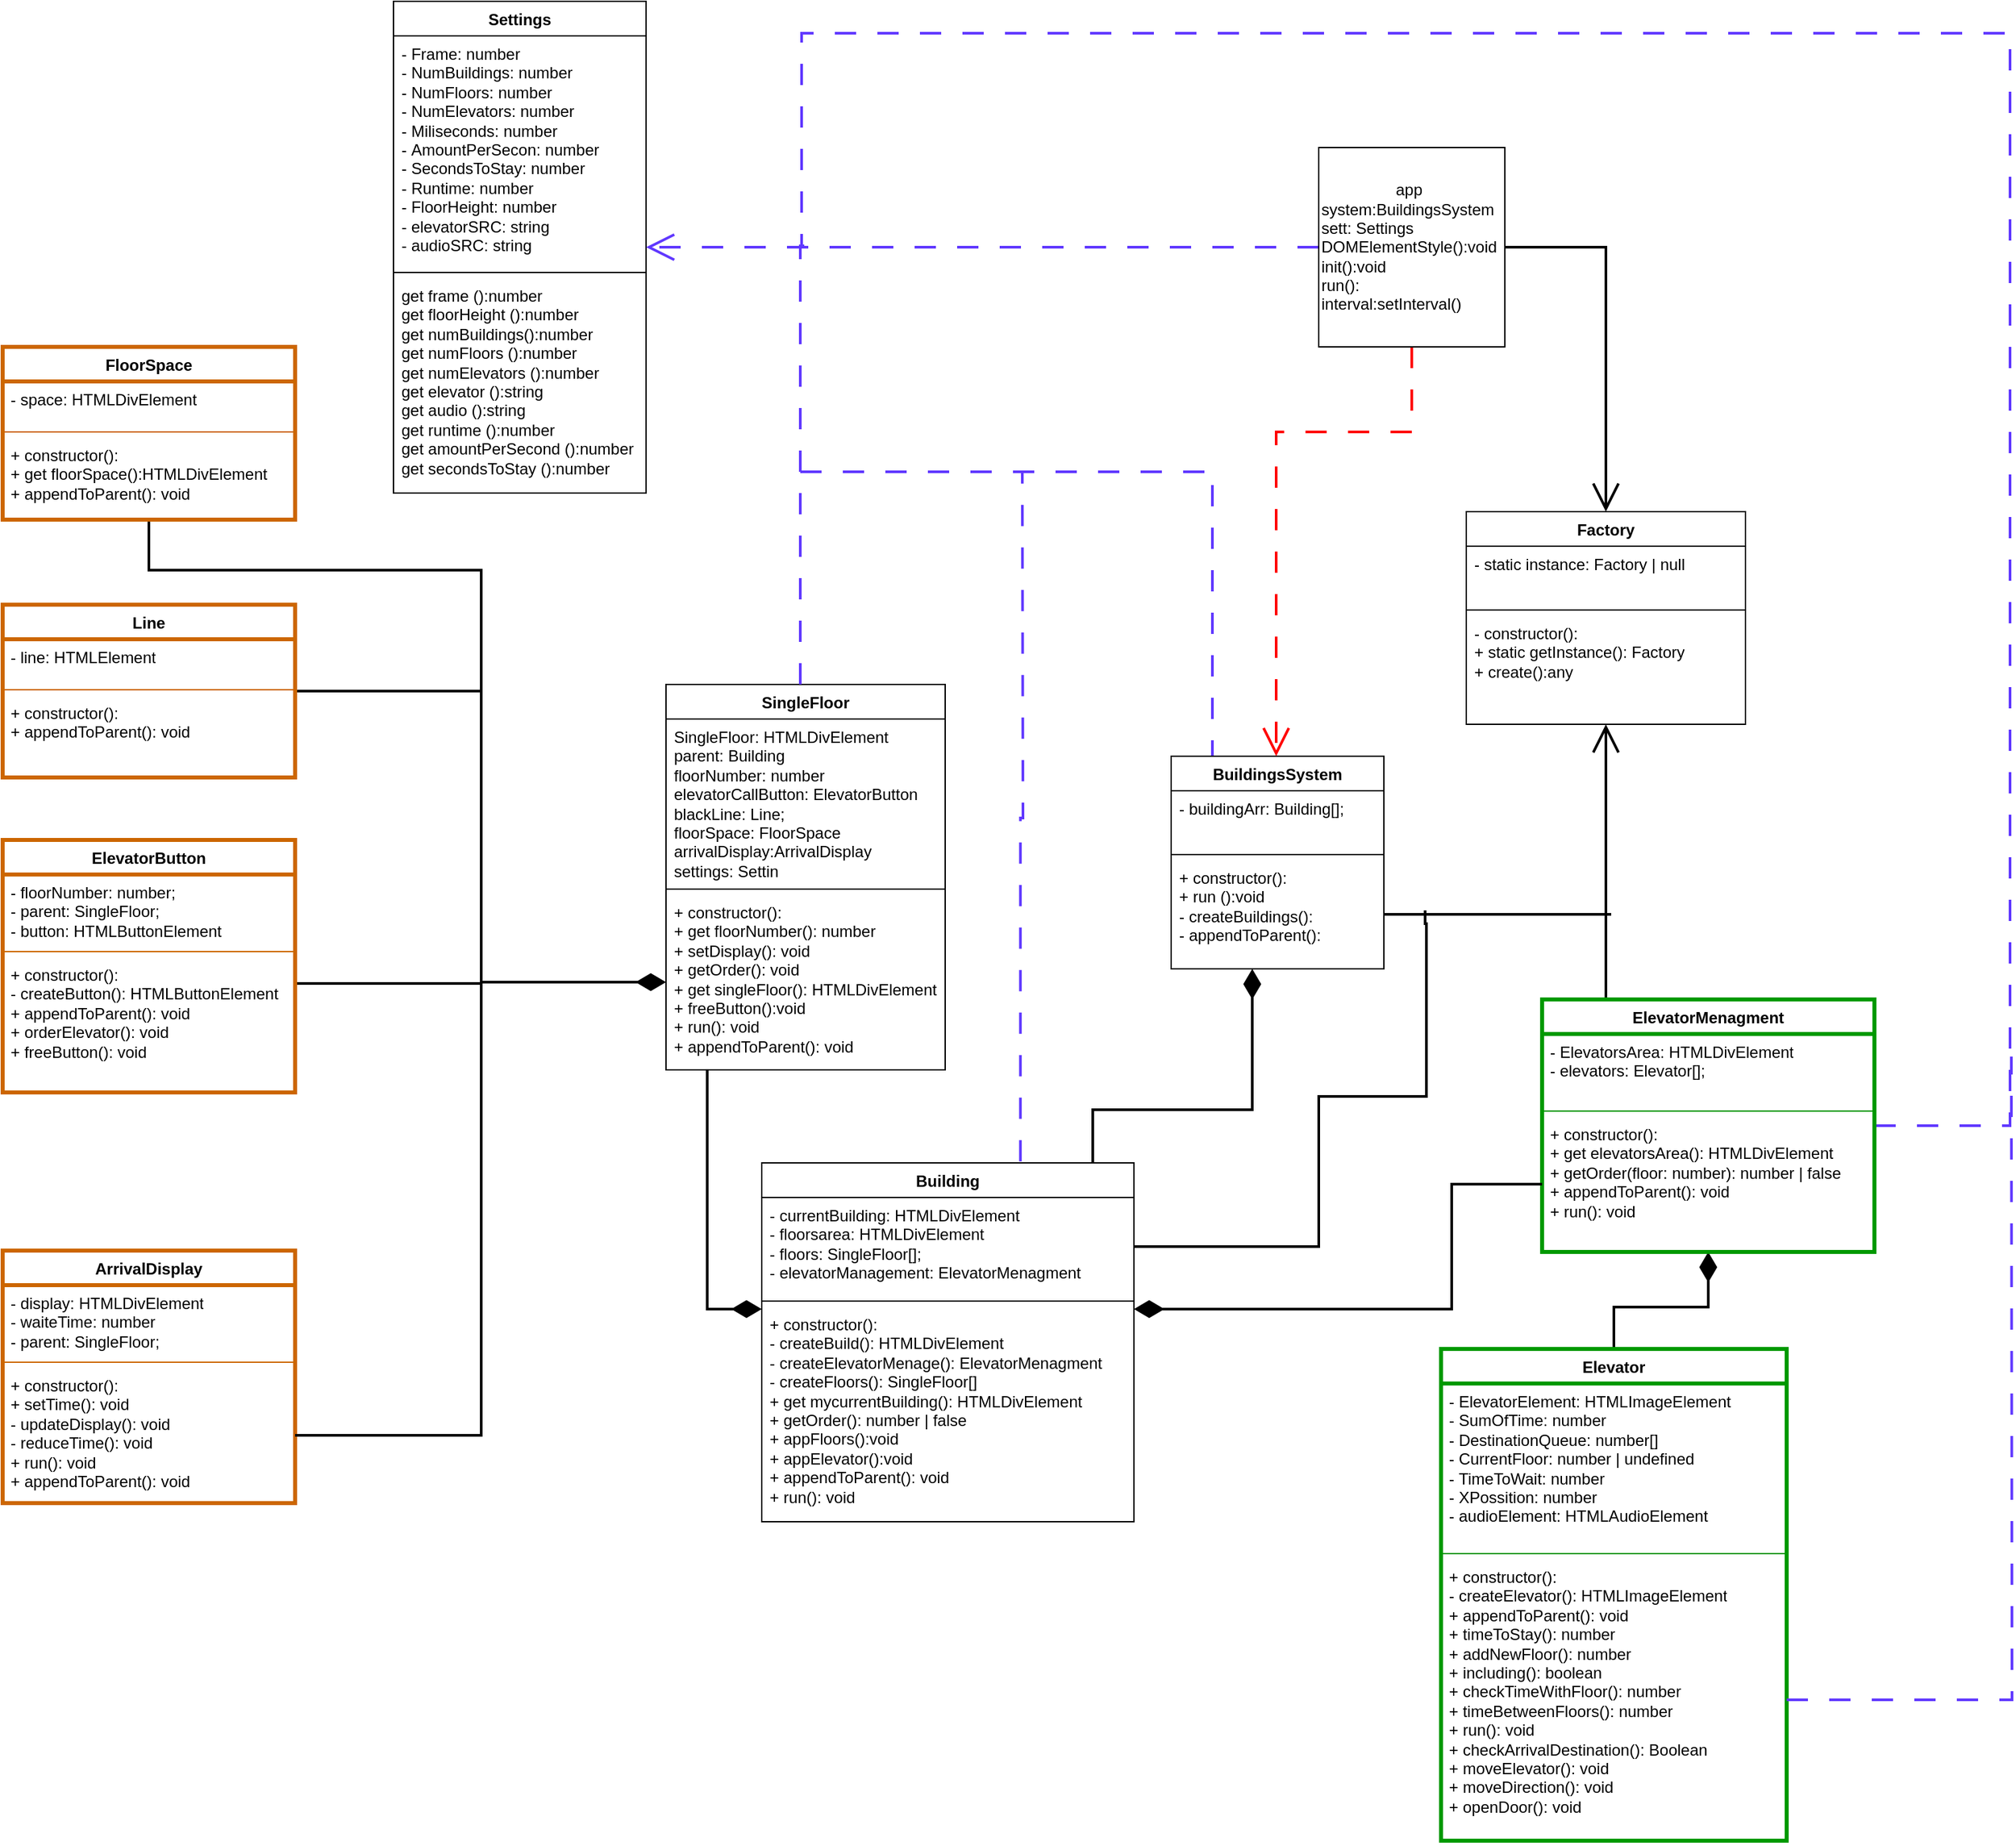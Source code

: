 <mxfile version="24.4.0" type="github">
  <diagram id="C5RBs43oDa-KdzZeNtuy" name="Page-1">
    <mxGraphModel dx="3784" dy="961" grid="1" gridSize="10" guides="1" tooltips="1" connect="1" arrows="1" fold="1" page="0" pageScale="1" pageWidth="827" pageHeight="1169" math="0" shadow="0">
      <root>
        <mxCell id="WIyWlLk6GJQsqaUBKTNV-0" />
        <mxCell id="WIyWlLk6GJQsqaUBKTNV-1" parent="WIyWlLk6GJQsqaUBKTNV-0" />
        <mxCell id="J9Q_lV3d29V0WdKBTQeY-0" value="Settings" style="swimlane;fontStyle=1;align=center;verticalAlign=top;childLayout=stackLayout;horizontal=1;startSize=26;horizontalStack=0;resizeParent=1;resizeParentMax=0;resizeLast=0;collapsible=1;marginBottom=0;whiteSpace=wrap;html=1;" parent="WIyWlLk6GJQsqaUBKTNV-1" vertex="1">
          <mxGeometry x="-1826" y="-194" width="190" height="370" as="geometry" />
        </mxCell>
        <mxCell id="J9Q_lV3d29V0WdKBTQeY-1" value="- Frame: number&amp;nbsp;&lt;br&gt;-&amp;nbsp;&lt;span style=&quot;background-color: initial;&quot;&gt;NumBuildings:&amp;nbsp;number&lt;/span&gt;&lt;br&gt;-&amp;nbsp;&lt;span style=&quot;background-color: initial;&quot;&gt;NumFloors: number&lt;/span&gt;&lt;br&gt;&lt;div&gt;-&amp;nbsp;NumElevators:&amp;nbsp;number&lt;/div&gt;&lt;div&gt;-&amp;nbsp;Miliseconds:&amp;nbsp;number&lt;/div&gt;&lt;div&gt;-&amp;nbsp;AmountPerSecon:&amp;nbsp;number&lt;/div&gt;&lt;div&gt;-&amp;nbsp;SecondsToStay:&amp;nbsp;number&lt;/div&gt;&lt;div&gt;-&amp;nbsp;Runtime: number&lt;/div&gt;&lt;div&gt;-&amp;nbsp;FloorHeight:&amp;nbsp;number&lt;/div&gt;&lt;div&gt;-&amp;nbsp;elevatorSRC: string&lt;/div&gt;&lt;div&gt;-&amp;nbsp;audioSRC: string&lt;/div&gt;" style="text;strokeColor=none;fillColor=none;align=left;verticalAlign=top;spacingLeft=4;spacingRight=4;overflow=hidden;rotatable=0;points=[[0,0.5],[1,0.5]];portConstraint=eastwest;whiteSpace=wrap;html=1;" parent="J9Q_lV3d29V0WdKBTQeY-0" vertex="1">
          <mxGeometry y="26" width="190" height="174" as="geometry" />
        </mxCell>
        <mxCell id="J9Q_lV3d29V0WdKBTQeY-2" value="" style="line;strokeWidth=1;fillColor=none;align=left;verticalAlign=middle;spacingTop=-1;spacingLeft=3;spacingRight=3;rotatable=0;labelPosition=right;points=[];portConstraint=eastwest;strokeColor=inherit;" parent="J9Q_lV3d29V0WdKBTQeY-0" vertex="1">
          <mxGeometry y="200" width="190" height="8" as="geometry" />
        </mxCell>
        <mxCell id="J9Q_lV3d29V0WdKBTQeY-3" value="&lt;div&gt;get frame ():number&amp;nbsp;&lt;/div&gt;&lt;div&gt;get floorHeight ():number&lt;/div&gt;&lt;div&gt;get numBuildings():number&lt;/div&gt;&lt;div&gt;get numFloors ():number&lt;/div&gt;&lt;div&gt;get numElevators ():number&lt;/div&gt;&lt;div&gt;get elevator ():string&lt;/div&gt;&lt;div&gt;get audio ():string&amp;nbsp;&lt;/div&gt;&lt;div&gt;get runtime ():number&lt;/div&gt;&lt;div&gt;get amountPerSecond ():number&lt;/div&gt;&lt;div&gt;get secondsToStay ():number&lt;/div&gt;" style="text;strokeColor=none;fillColor=none;align=left;verticalAlign=top;spacingLeft=4;spacingRight=4;overflow=hidden;rotatable=0;points=[[0,0.5],[1,0.5]];portConstraint=eastwest;whiteSpace=wrap;html=1;" parent="J9Q_lV3d29V0WdKBTQeY-0" vertex="1">
          <mxGeometry y="208" width="190" height="162" as="geometry" />
        </mxCell>
        <mxCell id="J9Q_lV3d29V0WdKBTQeY-52" style="edgeStyle=orthogonalEdgeStyle;rounded=0;orthogonalLoop=1;jettySize=auto;html=1;endArrow=none;endFill=0;dashed=1;dashPattern=8 8;strokeWidth=2;strokeColor=#6038FF;" parent="WIyWlLk6GJQsqaUBKTNV-1" target="J9Q_lV3d29V0WdKBTQeY-8" edge="1">
          <mxGeometry relative="1" as="geometry">
            <mxPoint x="-1520" y="160" as="sourcePoint" />
            <Array as="points">
              <mxPoint x="-1210" y="160" />
            </Array>
          </mxGeometry>
        </mxCell>
        <mxCell id="J9Q_lV3d29V0WdKBTQeY-8" value="BuildingsSystem" style="swimlane;fontStyle=1;align=center;verticalAlign=top;childLayout=stackLayout;horizontal=1;startSize=26;horizontalStack=0;resizeParent=1;resizeParentMax=0;resizeLast=0;collapsible=1;marginBottom=0;whiteSpace=wrap;html=1;" parent="WIyWlLk6GJQsqaUBKTNV-1" vertex="1">
          <mxGeometry x="-1241" y="374" width="160" height="160" as="geometry" />
        </mxCell>
        <mxCell id="J9Q_lV3d29V0WdKBTQeY-9" value="- buildingArr: Building[];" style="text;strokeColor=none;fillColor=none;align=left;verticalAlign=top;spacingLeft=4;spacingRight=4;overflow=hidden;rotatable=0;points=[[0,0.5],[1,0.5]];portConstraint=eastwest;whiteSpace=wrap;html=1;" parent="J9Q_lV3d29V0WdKBTQeY-8" vertex="1">
          <mxGeometry y="26" width="160" height="44" as="geometry" />
        </mxCell>
        <mxCell id="J9Q_lV3d29V0WdKBTQeY-10" value="" style="line;strokeWidth=1;fillColor=none;align=left;verticalAlign=middle;spacingTop=-1;spacingLeft=3;spacingRight=3;rotatable=0;labelPosition=right;points=[];portConstraint=eastwest;strokeColor=inherit;" parent="J9Q_lV3d29V0WdKBTQeY-8" vertex="1">
          <mxGeometry y="70" width="160" height="8" as="geometry" />
        </mxCell>
        <mxCell id="Wx9zKApDwEO5CJ4kL9em-19" style="edgeStyle=orthogonalEdgeStyle;rounded=0;orthogonalLoop=1;jettySize=auto;html=1;exitX=1;exitY=0.5;exitDx=0;exitDy=0;endArrow=none;endFill=0;strokeWidth=2;" edge="1" parent="J9Q_lV3d29V0WdKBTQeY-8" source="J9Q_lV3d29V0WdKBTQeY-11">
          <mxGeometry relative="1" as="geometry">
            <mxPoint x="331" y="119" as="targetPoint" />
          </mxGeometry>
        </mxCell>
        <mxCell id="J9Q_lV3d29V0WdKBTQeY-11" value="+&amp;nbsp;constructor():&lt;br&gt;+&amp;nbsp;run ():void&lt;br&gt;-&amp;nbsp;createBuildings():&lt;br&gt;-&amp;nbsp;appendToParent():" style="text;strokeColor=none;fillColor=none;align=left;verticalAlign=top;spacingLeft=4;spacingRight=4;overflow=hidden;rotatable=0;points=[[0,0.5],[1,0.5]];portConstraint=eastwest;whiteSpace=wrap;html=1;" parent="J9Q_lV3d29V0WdKBTQeY-8" vertex="1">
          <mxGeometry y="78" width="160" height="82" as="geometry" />
        </mxCell>
        <mxCell id="J9Q_lV3d29V0WdKBTQeY-49" style="edgeStyle=orthogonalEdgeStyle;rounded=0;orthogonalLoop=1;jettySize=auto;html=1;endArrow=open;endFill=0;dashed=1;dashPattern=8 8;strokeWidth=2;endSize=17;strokeColor=#6038FF;" parent="WIyWlLk6GJQsqaUBKTNV-1" source="J9Q_lV3d29V0WdKBTQeY-12" target="J9Q_lV3d29V0WdKBTQeY-0" edge="1">
          <mxGeometry relative="1" as="geometry">
            <mxPoint x="-1400" y="-140" as="sourcePoint" />
            <Array as="points" />
          </mxGeometry>
        </mxCell>
        <mxCell id="Wx9zKApDwEO5CJ4kL9em-0" style="edgeStyle=orthogonalEdgeStyle;rounded=0;orthogonalLoop=1;jettySize=auto;html=1;dashed=1;dashPattern=8 8;strokeWidth=2;endArrow=open;endFill=0;endSize=17;exitX=0.5;exitY=1;exitDx=0;exitDy=0;strokeColor=#FF0000;" edge="1" parent="WIyWlLk6GJQsqaUBKTNV-1" source="J9Q_lV3d29V0WdKBTQeY-12" target="J9Q_lV3d29V0WdKBTQeY-8">
          <mxGeometry relative="1" as="geometry">
            <mxPoint x="-1120" y="30" as="targetPoint" />
            <Array as="points">
              <mxPoint x="-1060" y="130" />
              <mxPoint x="-1162" y="130" />
            </Array>
          </mxGeometry>
        </mxCell>
        <mxCell id="Wx9zKApDwEO5CJ4kL9em-18" style="edgeStyle=orthogonalEdgeStyle;rounded=0;orthogonalLoop=1;jettySize=auto;html=1;entryX=0.5;entryY=0;entryDx=0;entryDy=0;exitX=1;exitY=0.5;exitDx=0;exitDy=0;endArrow=open;endFill=0;strokeWidth=2;endSize=17;" edge="1" parent="WIyWlLk6GJQsqaUBKTNV-1" source="J9Q_lV3d29V0WdKBTQeY-12" target="J9Q_lV3d29V0WdKBTQeY-45">
          <mxGeometry relative="1" as="geometry" />
        </mxCell>
        <mxCell id="J9Q_lV3d29V0WdKBTQeY-12" value="&lt;div style=&quot;text-align: center;&quot;&gt;&lt;span style=&quot;background-color: initial;&quot;&gt;app&lt;/span&gt;&lt;/div&gt;system:BuildingsSystem&lt;br&gt;sett: Settings&lt;br&gt;DOMElementStyle():void&lt;br&gt;init():void&lt;br&gt;run():&lt;br&gt;interval:setInterval()" style="html=1;whiteSpace=wrap;align=left;" parent="WIyWlLk6GJQsqaUBKTNV-1" vertex="1">
          <mxGeometry x="-1130" y="-84" width="140" height="150" as="geometry" />
        </mxCell>
        <mxCell id="J9Q_lV3d29V0WdKBTQeY-13" value="SingleFloor" style="swimlane;fontStyle=1;align=center;verticalAlign=top;childLayout=stackLayout;horizontal=1;startSize=26;horizontalStack=0;resizeParent=1;resizeParentMax=0;resizeLast=0;collapsible=1;marginBottom=0;whiteSpace=wrap;html=1;" parent="WIyWlLk6GJQsqaUBKTNV-1" vertex="1">
          <mxGeometry x="-1621" y="320" width="210" height="290" as="geometry" />
        </mxCell>
        <mxCell id="J9Q_lV3d29V0WdKBTQeY-14" value="&lt;div&gt;SingleFloor: HTMLDivElement&lt;/div&gt;&lt;div&gt;parent: Building&lt;/div&gt;&lt;div&gt;floorNumber: number&lt;/div&gt;&lt;div&gt;elevatorCallButton: ElevatorButton&lt;/div&gt;&lt;div&gt;blackLine: Line;&lt;/div&gt;&lt;div&gt;floorSpace: FloorSpace&lt;/div&gt;&lt;div&gt;arrivalDisplay:ArrivalDisplay&amp;nbsp;&lt;/div&gt;&lt;div&gt;settings: Settin&lt;/div&gt;" style="text;strokeColor=none;fillColor=none;align=left;verticalAlign=top;spacingLeft=4;spacingRight=4;overflow=hidden;rotatable=0;points=[[0,0.5],[1,0.5]];portConstraint=eastwest;whiteSpace=wrap;html=1;" parent="J9Q_lV3d29V0WdKBTQeY-13" vertex="1">
          <mxGeometry y="26" width="210" height="124" as="geometry" />
        </mxCell>
        <mxCell id="J9Q_lV3d29V0WdKBTQeY-15" value="" style="line;strokeWidth=1;fillColor=none;align=left;verticalAlign=middle;spacingTop=-1;spacingLeft=3;spacingRight=3;rotatable=0;labelPosition=right;points=[];portConstraint=eastwest;strokeColor=inherit;" parent="J9Q_lV3d29V0WdKBTQeY-13" vertex="1">
          <mxGeometry y="150" width="210" height="8" as="geometry" />
        </mxCell>
        <mxCell id="J9Q_lV3d29V0WdKBTQeY-16" value="+&amp;nbsp;constructor():&lt;br&gt;+&amp;nbsp;get floorNumber(): number&lt;br&gt;+ setDisplay(): void&lt;br&gt;+ getOrder(): void&lt;br&gt;+&amp;nbsp;get singleFloor(): HTMLDivElement&lt;br&gt;+&amp;nbsp;freeButton():void&lt;br&gt;+ run(): void&lt;br&gt;+&amp;nbsp;appendToParent(): void" style="text;strokeColor=none;fillColor=none;align=left;verticalAlign=top;spacingLeft=4;spacingRight=4;overflow=hidden;rotatable=0;points=[[0,0.5],[1,0.5]];portConstraint=eastwest;whiteSpace=wrap;html=1;" parent="J9Q_lV3d29V0WdKBTQeY-13" vertex="1">
          <mxGeometry y="158" width="210" height="132" as="geometry" />
        </mxCell>
        <mxCell id="J9Q_lV3d29V0WdKBTQeY-17" value="Building" style="swimlane;fontStyle=1;align=center;verticalAlign=top;childLayout=stackLayout;horizontal=1;startSize=26;horizontalStack=0;resizeParent=1;resizeParentMax=0;resizeLast=0;collapsible=1;marginBottom=0;whiteSpace=wrap;html=1;" parent="WIyWlLk6GJQsqaUBKTNV-1" vertex="1">
          <mxGeometry x="-1549" y="680" width="280" height="270" as="geometry" />
        </mxCell>
        <mxCell id="Wx9zKApDwEO5CJ4kL9em-21" style="edgeStyle=orthogonalEdgeStyle;rounded=0;orthogonalLoop=1;jettySize=auto;html=1;endArrow=none;endFill=0;strokeWidth=2;" edge="1" parent="J9Q_lV3d29V0WdKBTQeY-17" source="J9Q_lV3d29V0WdKBTQeY-18">
          <mxGeometry relative="1" as="geometry">
            <mxPoint x="499" y="-190" as="targetPoint" />
            <Array as="points">
              <mxPoint x="419" y="63" />
              <mxPoint x="419" y="-50" />
              <mxPoint x="500" y="-50" />
              <mxPoint x="500" y="-180" />
            </Array>
          </mxGeometry>
        </mxCell>
        <mxCell id="J9Q_lV3d29V0WdKBTQeY-18" value="&lt;div&gt;- currentBuilding: HTMLDivElement&lt;/div&gt;&lt;div&gt;- floorsarea: HTMLDivElement&lt;/div&gt;-&amp;nbsp;&lt;span style=&quot;background-color: initial;&quot;&gt;floors: SingleFloor[];&lt;/span&gt;&lt;br&gt;-&amp;nbsp;&lt;span style=&quot;background-color: initial;&quot;&gt;elevatorManagement: ElevatorMenagment&lt;/span&gt;" style="text;strokeColor=none;fillColor=none;align=left;verticalAlign=top;spacingLeft=4;spacingRight=4;overflow=hidden;rotatable=0;points=[[0,0.5],[1,0.5]];portConstraint=eastwest;whiteSpace=wrap;html=1;" parent="J9Q_lV3d29V0WdKBTQeY-17" vertex="1">
          <mxGeometry y="26" width="280" height="74" as="geometry" />
        </mxCell>
        <mxCell id="J9Q_lV3d29V0WdKBTQeY-19" value="" style="line;strokeWidth=1;fillColor=none;align=left;verticalAlign=middle;spacingTop=-1;spacingLeft=3;spacingRight=3;rotatable=0;labelPosition=right;points=[];portConstraint=eastwest;strokeColor=inherit;" parent="J9Q_lV3d29V0WdKBTQeY-17" vertex="1">
          <mxGeometry y="100" width="280" height="8" as="geometry" />
        </mxCell>
        <mxCell id="J9Q_lV3d29V0WdKBTQeY-20" value="+&amp;nbsp;constructor():&lt;br&gt;- createBuild(): HTMLDivElement&lt;br&gt;- createElevatorMenage():&amp;nbsp;ElevatorMenagment&amp;nbsp;&lt;br&gt;-&amp;nbsp;createFloors(): SingleFloor[]&lt;br&gt;+&amp;nbsp;get mycurrentBuilding(): HTMLDivElement&lt;br&gt;+&amp;nbsp;getOrder(): number | false&lt;br&gt;+&amp;nbsp;appFloors():void&lt;br&gt;+ appElevator():void&lt;br&gt;+&amp;nbsp;appendToParent(): void&lt;br&gt;+&amp;nbsp;run(): void" style="text;strokeColor=none;fillColor=none;align=left;verticalAlign=top;spacingLeft=4;spacingRight=4;overflow=hidden;rotatable=0;points=[[0,0.5],[1,0.5]];portConstraint=eastwest;whiteSpace=wrap;html=1;" parent="J9Q_lV3d29V0WdKBTQeY-17" vertex="1">
          <mxGeometry y="108" width="280" height="162" as="geometry" />
        </mxCell>
        <mxCell id="J9Q_lV3d29V0WdKBTQeY-63" style="edgeStyle=orthogonalEdgeStyle;rounded=0;orthogonalLoop=1;jettySize=auto;html=1;endArrow=none;endFill=0;strokeWidth=2;" parent="WIyWlLk6GJQsqaUBKTNV-1" edge="1">
          <mxGeometry relative="1" as="geometry">
            <mxPoint x="-1760" y="547" as="sourcePoint" />
            <mxPoint x="-1900" y="545.0" as="targetPoint" />
            <Array as="points">
              <mxPoint x="-1760" y="545" />
            </Array>
          </mxGeometry>
        </mxCell>
        <mxCell id="J9Q_lV3d29V0WdKBTQeY-21" value="ElevatorButton" style="swimlane;fontStyle=1;align=center;verticalAlign=top;childLayout=stackLayout;horizontal=1;startSize=26;horizontalStack=0;resizeParent=1;resizeParentMax=0;resizeLast=0;collapsible=1;marginBottom=0;whiteSpace=wrap;html=1;strokeColor=#CC6600;strokeWidth=3;" parent="WIyWlLk6GJQsqaUBKTNV-1" vertex="1">
          <mxGeometry x="-2120" y="437" width="220" height="190" as="geometry" />
        </mxCell>
        <mxCell id="J9Q_lV3d29V0WdKBTQeY-22" value="&lt;div&gt;- floorNumber: number;&lt;/div&gt;-&amp;nbsp;&lt;span style=&quot;background-color: initial;&quot;&gt;parent: SingleFloor;&lt;/span&gt;&lt;br&gt;-&amp;nbsp;&lt;span style=&quot;background-color: initial;&quot;&gt;button: HTMLButtonElement&lt;/span&gt;" style="text;strokeColor=none;fillColor=none;align=left;verticalAlign=top;spacingLeft=4;spacingRight=4;overflow=hidden;rotatable=0;points=[[0,0.5],[1,0.5]];portConstraint=eastwest;whiteSpace=wrap;html=1;" parent="J9Q_lV3d29V0WdKBTQeY-21" vertex="1">
          <mxGeometry y="26" width="220" height="54" as="geometry" />
        </mxCell>
        <mxCell id="J9Q_lV3d29V0WdKBTQeY-23" value="" style="line;strokeWidth=1;fillColor=none;align=left;verticalAlign=middle;spacingTop=-1;spacingLeft=3;spacingRight=3;rotatable=0;labelPosition=right;points=[];portConstraint=eastwest;strokeColor=inherit;" parent="J9Q_lV3d29V0WdKBTQeY-21" vertex="1">
          <mxGeometry y="80" width="220" height="8" as="geometry" />
        </mxCell>
        <mxCell id="J9Q_lV3d29V0WdKBTQeY-24" value="+&amp;nbsp;constructor():&lt;br&gt;-&amp;nbsp;createButton(): HTMLButtonElement&amp;nbsp;&lt;br&gt;+&amp;nbsp;appendToParent(): void&lt;br&gt;+&amp;nbsp;orderElevator(): void&lt;br&gt;+ freeButton(): void" style="text;strokeColor=none;fillColor=none;align=left;verticalAlign=top;spacingLeft=4;spacingRight=4;overflow=hidden;rotatable=0;points=[[0,0.5],[1,0.5]];portConstraint=eastwest;whiteSpace=wrap;html=1;" parent="J9Q_lV3d29V0WdKBTQeY-21" vertex="1">
          <mxGeometry y="88" width="220" height="102" as="geometry" />
        </mxCell>
        <mxCell id="J9Q_lV3d29V0WdKBTQeY-61" style="rounded=0;orthogonalLoop=1;jettySize=auto;html=1;endArrow=diamondThin;endFill=1;strokeWidth=2;endSize=17;exitX=0.5;exitY=0;exitDx=0;exitDy=0;edgeStyle=orthogonalEdgeStyle;" parent="WIyWlLk6GJQsqaUBKTNV-1" source="J9Q_lV3d29V0WdKBTQeY-29" target="J9Q_lV3d29V0WdKBTQeY-25" edge="1">
          <mxGeometry relative="1" as="geometry" />
        </mxCell>
        <mxCell id="Wx9zKApDwEO5CJ4kL9em-14" style="edgeStyle=orthogonalEdgeStyle;rounded=0;orthogonalLoop=1;jettySize=auto;html=1;strokeWidth=2;endArrow=none;endFill=0;dashed=1;dashPattern=8 8;strokeColor=#6038FF;" edge="1" parent="WIyWlLk6GJQsqaUBKTNV-1" source="J9Q_lV3d29V0WdKBTQeY-25">
          <mxGeometry relative="1" as="geometry">
            <mxPoint x="-1520" y="-10" as="targetPoint" />
            <Array as="points">
              <mxPoint x="-610" y="652" />
              <mxPoint x="-610" y="-170" />
              <mxPoint x="-1519" y="-170" />
              <mxPoint x="-1519" y="-10" />
            </Array>
          </mxGeometry>
        </mxCell>
        <mxCell id="Wx9zKApDwEO5CJ4kL9em-16" style="edgeStyle=elbowEdgeStyle;rounded=0;orthogonalLoop=1;jettySize=auto;html=1;entryX=0.5;entryY=1;entryDx=0;entryDy=0;endArrow=open;endFill=0;strokeWidth=2;endSize=17;" edge="1" parent="WIyWlLk6GJQsqaUBKTNV-1" source="J9Q_lV3d29V0WdKBTQeY-25" target="J9Q_lV3d29V0WdKBTQeY-45">
          <mxGeometry relative="1" as="geometry" />
        </mxCell>
        <mxCell id="J9Q_lV3d29V0WdKBTQeY-25" value="ElevatorMenagment" style="swimlane;fontStyle=1;align=center;verticalAlign=top;childLayout=stackLayout;horizontal=1;startSize=26;horizontalStack=0;resizeParent=1;resizeParentMax=0;resizeLast=0;collapsible=1;marginBottom=0;whiteSpace=wrap;html=1;strokeColor=#009900;strokeWidth=3;" parent="WIyWlLk6GJQsqaUBKTNV-1" vertex="1">
          <mxGeometry x="-962" y="557" width="250" height="190" as="geometry" />
        </mxCell>
        <mxCell id="J9Q_lV3d29V0WdKBTQeY-26" value="&lt;div&gt;- ElevatorsArea: HTMLDivElement&lt;/div&gt;&lt;div&gt;- elevators: Elevator[];&lt;/div&gt;" style="text;strokeColor=none;fillColor=none;align=left;verticalAlign=top;spacingLeft=4;spacingRight=4;overflow=hidden;rotatable=0;points=[[0,0.5],[1,0.5]];portConstraint=eastwest;whiteSpace=wrap;html=1;" parent="J9Q_lV3d29V0WdKBTQeY-25" vertex="1">
          <mxGeometry y="26" width="250" height="54" as="geometry" />
        </mxCell>
        <mxCell id="J9Q_lV3d29V0WdKBTQeY-27" value="" style="line;strokeWidth=1;fillColor=none;align=left;verticalAlign=middle;spacingTop=-1;spacingLeft=3;spacingRight=3;rotatable=0;labelPosition=right;points=[];portConstraint=eastwest;strokeColor=inherit;" parent="J9Q_lV3d29V0WdKBTQeY-25" vertex="1">
          <mxGeometry y="80" width="250" height="8" as="geometry" />
        </mxCell>
        <mxCell id="J9Q_lV3d29V0WdKBTQeY-28" value="+&amp;nbsp;constructor():&lt;br&gt;+&amp;nbsp;get elevatorsArea(): HTMLDivElement&lt;br&gt;+&amp;nbsp;getOrder(floor: number): number | false&amp;nbsp;&lt;br&gt;+&amp;nbsp;appendToParent(): void&lt;br&gt;+&amp;nbsp;run(): void" style="text;strokeColor=none;fillColor=none;align=left;verticalAlign=top;spacingLeft=4;spacingRight=4;overflow=hidden;rotatable=0;points=[[0,0.5],[1,0.5]];portConstraint=eastwest;whiteSpace=wrap;html=1;" parent="J9Q_lV3d29V0WdKBTQeY-25" vertex="1">
          <mxGeometry y="88" width="250" height="102" as="geometry" />
        </mxCell>
        <mxCell id="J9Q_lV3d29V0WdKBTQeY-29" value="Elevator" style="swimlane;fontStyle=1;align=center;verticalAlign=top;childLayout=stackLayout;horizontal=1;startSize=26;horizontalStack=0;resizeParent=1;resizeParentMax=0;resizeLast=0;collapsible=1;marginBottom=0;whiteSpace=wrap;html=1;strokeColor=#009900;strokeWidth=3;" parent="WIyWlLk6GJQsqaUBKTNV-1" vertex="1">
          <mxGeometry x="-1038" y="820" width="260" height="370" as="geometry" />
        </mxCell>
        <mxCell id="J9Q_lV3d29V0WdKBTQeY-30" value="&lt;div&gt;- ElevatorElement: HTMLImageElement&lt;/div&gt;-&amp;nbsp;&lt;span style=&quot;background-color: initial;&quot;&gt;SumOfTime: number&amp;nbsp;&lt;/span&gt;&lt;br&gt;-&amp;nbsp;&lt;span style=&quot;background-color: initial;&quot;&gt;DestinationQueue: number[]&lt;/span&gt;&lt;br&gt;-&amp;nbsp;&lt;span style=&quot;background-color: initial;&quot;&gt;CurrentFloor: number |&amp;nbsp;undefined&lt;/span&gt;&lt;br&gt;-&amp;nbsp;&lt;span style=&quot;background-color: initial;&quot;&gt;TimeToWait: number&lt;/span&gt;&lt;br&gt;-&amp;nbsp;&lt;span style=&quot;background-color: initial;&quot;&gt;XPossition: number&lt;/span&gt;&lt;br&gt;-&amp;nbsp;&lt;span style=&quot;background-color: initial;&quot;&gt;audioElement: HTMLAudioElement&lt;/span&gt;" style="text;strokeColor=none;fillColor=none;align=left;verticalAlign=top;spacingLeft=4;spacingRight=4;overflow=hidden;rotatable=0;points=[[0,0.5],[1,0.5]];portConstraint=eastwest;whiteSpace=wrap;html=1;" parent="J9Q_lV3d29V0WdKBTQeY-29" vertex="1">
          <mxGeometry y="26" width="260" height="124" as="geometry" />
        </mxCell>
        <mxCell id="J9Q_lV3d29V0WdKBTQeY-31" value="" style="line;strokeWidth=1;fillColor=none;align=left;verticalAlign=middle;spacingTop=-1;spacingLeft=3;spacingRight=3;rotatable=0;labelPosition=right;points=[];portConstraint=eastwest;strokeColor=inherit;" parent="J9Q_lV3d29V0WdKBTQeY-29" vertex="1">
          <mxGeometry y="150" width="260" height="8" as="geometry" />
        </mxCell>
        <mxCell id="Wx9zKApDwEO5CJ4kL9em-15" style="edgeStyle=orthogonalEdgeStyle;rounded=0;orthogonalLoop=1;jettySize=auto;html=1;endArrow=none;endFill=0;strokeWidth=2;dashed=1;dashPattern=8 8;strokeColor=#6038FF;" edge="1" parent="J9Q_lV3d29V0WdKBTQeY-29" source="J9Q_lV3d29V0WdKBTQeY-32">
          <mxGeometry relative="1" as="geometry">
            <mxPoint x="429" y="-220" as="targetPoint" />
          </mxGeometry>
        </mxCell>
        <mxCell id="J9Q_lV3d29V0WdKBTQeY-32" value="+&amp;nbsp;constructor():&lt;br&gt;- createElevator(): HTMLImageElement&lt;br&gt;+&amp;nbsp;appendToParent(): void&lt;br&gt;+&amp;nbsp;timeToStay(): number&lt;br&gt;+ addNewFloor(): number&lt;br&gt;+&amp;nbsp;including(): boolean&lt;br&gt;+&amp;nbsp;checkTimeWithFloor(): number&lt;br&gt;+&amp;nbsp;timeBetweenFloors(): number&lt;br&gt;+&amp;nbsp;run(): void&lt;br&gt;+&amp;nbsp;checkArrivalDestination(): Boolean&lt;br&gt;+&amp;nbsp;moveElevator(): void&lt;br&gt;+&amp;nbsp;moveDirection(): void&lt;br&gt;+&amp;nbsp;openDoor(): void" style="text;strokeColor=none;fillColor=none;align=left;verticalAlign=top;spacingLeft=4;spacingRight=4;overflow=hidden;rotatable=0;points=[[0,0.5],[1,0.5]];portConstraint=eastwest;whiteSpace=wrap;html=1;" parent="J9Q_lV3d29V0WdKBTQeY-29" vertex="1">
          <mxGeometry y="158" width="260" height="212" as="geometry" />
        </mxCell>
        <mxCell id="J9Q_lV3d29V0WdKBTQeY-41" value="ArrivalDisplay" style="swimlane;fontStyle=1;align=center;verticalAlign=top;childLayout=stackLayout;horizontal=1;startSize=26;horizontalStack=0;resizeParent=1;resizeParentMax=0;resizeLast=0;collapsible=1;marginBottom=0;whiteSpace=wrap;html=1;strokeColor=#CC6600;strokeWidth=3;" parent="WIyWlLk6GJQsqaUBKTNV-1" vertex="1">
          <mxGeometry x="-2120" y="746" width="220" height="190" as="geometry" />
        </mxCell>
        <mxCell id="J9Q_lV3d29V0WdKBTQeY-42" value="&lt;div&gt;- display: HTMLDivElement&lt;/div&gt;&lt;div&gt;- waiteTime: number&lt;/div&gt;&lt;div&gt;- parent: SingleFloor;&lt;/div&gt;" style="text;strokeColor=none;fillColor=none;align=left;verticalAlign=top;spacingLeft=4;spacingRight=4;overflow=hidden;rotatable=0;points=[[0,0.5],[1,0.5]];portConstraint=eastwest;whiteSpace=wrap;html=1;" parent="J9Q_lV3d29V0WdKBTQeY-41" vertex="1">
          <mxGeometry y="26" width="220" height="54" as="geometry" />
        </mxCell>
        <mxCell id="J9Q_lV3d29V0WdKBTQeY-43" value="" style="line;strokeWidth=1;fillColor=none;align=left;verticalAlign=middle;spacingTop=-1;spacingLeft=3;spacingRight=3;rotatable=0;labelPosition=right;points=[];portConstraint=eastwest;strokeColor=inherit;" parent="J9Q_lV3d29V0WdKBTQeY-41" vertex="1">
          <mxGeometry y="80" width="220" height="8" as="geometry" />
        </mxCell>
        <mxCell id="J9Q_lV3d29V0WdKBTQeY-62" style="edgeStyle=orthogonalEdgeStyle;rounded=0;orthogonalLoop=1;jettySize=auto;html=1;endArrow=none;endFill=0;strokeWidth=2;" parent="J9Q_lV3d29V0WdKBTQeY-41" target="J9Q_lV3d29V0WdKBTQeY-44" edge="1">
          <mxGeometry relative="1" as="geometry">
            <mxPoint x="360" y="-216" as="sourcePoint" />
            <Array as="points">
              <mxPoint x="360" y="139" />
            </Array>
          </mxGeometry>
        </mxCell>
        <mxCell id="J9Q_lV3d29V0WdKBTQeY-44" value="+&amp;nbsp;constructor():&lt;br&gt;+&amp;nbsp;setTime(): void&lt;br&gt;-&amp;nbsp;updateDisplay(): void&lt;br&gt;-&amp;nbsp;reduceTime(): void&lt;br&gt;+ run(): void&lt;br&gt;+&amp;nbsp;appendToParent(): void" style="text;strokeColor=none;fillColor=none;align=left;verticalAlign=top;spacingLeft=4;spacingRight=4;overflow=hidden;rotatable=0;points=[[0,0.5],[1,0.5]];portConstraint=eastwest;whiteSpace=wrap;html=1;" parent="J9Q_lV3d29V0WdKBTQeY-41" vertex="1">
          <mxGeometry y="88" width="220" height="102" as="geometry" />
        </mxCell>
        <mxCell id="J9Q_lV3d29V0WdKBTQeY-45" value="Factory" style="swimlane;fontStyle=1;align=center;verticalAlign=top;childLayout=stackLayout;horizontal=1;startSize=26;horizontalStack=0;resizeParent=1;resizeParentMax=0;resizeLast=0;collapsible=1;marginBottom=0;whiteSpace=wrap;html=1;" parent="WIyWlLk6GJQsqaUBKTNV-1" vertex="1">
          <mxGeometry x="-1019" y="190" width="210" height="160" as="geometry" />
        </mxCell>
        <mxCell id="J9Q_lV3d29V0WdKBTQeY-46" value="&lt;div&gt;-&amp;nbsp;static instance: Factory | null&lt;/div&gt;" style="text;strokeColor=none;fillColor=none;align=left;verticalAlign=top;spacingLeft=4;spacingRight=4;overflow=hidden;rotatable=0;points=[[0,0.5],[1,0.5]];portConstraint=eastwest;whiteSpace=wrap;html=1;" parent="J9Q_lV3d29V0WdKBTQeY-45" vertex="1">
          <mxGeometry y="26" width="210" height="44" as="geometry" />
        </mxCell>
        <mxCell id="J9Q_lV3d29V0WdKBTQeY-47" value="" style="line;strokeWidth=1;fillColor=none;align=left;verticalAlign=middle;spacingTop=-1;spacingLeft=3;spacingRight=3;rotatable=0;labelPosition=right;points=[];portConstraint=eastwest;strokeColor=inherit;" parent="J9Q_lV3d29V0WdKBTQeY-45" vertex="1">
          <mxGeometry y="70" width="210" height="8" as="geometry" />
        </mxCell>
        <mxCell id="J9Q_lV3d29V0WdKBTQeY-48" value="- constructor():&lt;br&gt;+&amp;nbsp;static getInstance(): Factory&lt;br&gt;+&amp;nbsp;create():any" style="text;strokeColor=none;fillColor=none;align=left;verticalAlign=top;spacingLeft=4;spacingRight=4;overflow=hidden;rotatable=0;points=[[0,0.5],[1,0.5]];portConstraint=eastwest;whiteSpace=wrap;html=1;" parent="J9Q_lV3d29V0WdKBTQeY-45" vertex="1">
          <mxGeometry y="78" width="210" height="82" as="geometry" />
        </mxCell>
        <mxCell id="J9Q_lV3d29V0WdKBTQeY-53" style="edgeStyle=orthogonalEdgeStyle;rounded=0;orthogonalLoop=1;jettySize=auto;html=1;endArrow=diamondThin;endFill=1;strokeWidth=2;endSize=17;" parent="WIyWlLk6GJQsqaUBKTNV-1" source="J9Q_lV3d29V0WdKBTQeY-17" target="J9Q_lV3d29V0WdKBTQeY-11" edge="1">
          <mxGeometry relative="1" as="geometry">
            <Array as="points">
              <mxPoint x="-1300" y="640" />
              <mxPoint x="-1180" y="640" />
            </Array>
          </mxGeometry>
        </mxCell>
        <mxCell id="J9Q_lV3d29V0WdKBTQeY-54" style="edgeStyle=orthogonalEdgeStyle;rounded=0;orthogonalLoop=1;jettySize=auto;html=1;endArrow=none;endFill=0;dashed=1;dashPattern=8 8;strokeWidth=2;exitX=0.695;exitY=-0.004;exitDx=0;exitDy=0;exitPerimeter=0;strokeColor=#6038FF;" parent="WIyWlLk6GJQsqaUBKTNV-1" source="J9Q_lV3d29V0WdKBTQeY-17" edge="1">
          <mxGeometry relative="1" as="geometry">
            <mxPoint x="-1353" y="670" as="sourcePoint" />
            <mxPoint x="-1353" y="160" as="targetPoint" />
          </mxGeometry>
        </mxCell>
        <mxCell id="J9Q_lV3d29V0WdKBTQeY-58" style="edgeStyle=orthogonalEdgeStyle;rounded=0;orthogonalLoop=1;jettySize=auto;html=1;endArrow=diamondThin;endFill=1;strokeWidth=2;endSize=17;" parent="WIyWlLk6GJQsqaUBKTNV-1" source="Wx9zKApDwEO5CJ4kL9em-6" target="J9Q_lV3d29V0WdKBTQeY-16" edge="1">
          <mxGeometry relative="1" as="geometry">
            <Array as="points">
              <mxPoint x="-1760" y="234" />
            </Array>
            <mxPoint x="-1820" y="120" as="sourcePoint" />
          </mxGeometry>
        </mxCell>
        <mxCell id="J9Q_lV3d29V0WdKBTQeY-66" style="edgeStyle=orthogonalEdgeStyle;rounded=0;orthogonalLoop=1;jettySize=auto;html=1;dashed=1;dashPattern=8 8;strokeWidth=2;endArrow=none;endFill=0;strokeColor=#6038FF;" parent="WIyWlLk6GJQsqaUBKTNV-1" source="J9Q_lV3d29V0WdKBTQeY-13" edge="1">
          <mxGeometry relative="1" as="geometry">
            <Array as="points">
              <mxPoint x="-1520" y="170" />
              <mxPoint x="-1520" y="170" />
            </Array>
            <mxPoint x="-1517" y="-10" as="targetPoint" />
          </mxGeometry>
        </mxCell>
        <mxCell id="Wx9zKApDwEO5CJ4kL9em-3" value="FloorSpace" style="swimlane;fontStyle=1;align=center;verticalAlign=top;childLayout=stackLayout;horizontal=1;startSize=26;horizontalStack=0;resizeParent=1;resizeParentMax=0;resizeLast=0;collapsible=1;marginBottom=0;whiteSpace=wrap;html=1;strokeColor=#CC6600;strokeWidth=3;" vertex="1" parent="WIyWlLk6GJQsqaUBKTNV-1">
          <mxGeometry x="-2120" y="66" width="220" height="130" as="geometry" />
        </mxCell>
        <mxCell id="Wx9zKApDwEO5CJ4kL9em-4" value="-&amp;nbsp;space: HTMLDivElement" style="text;strokeColor=none;fillColor=none;align=left;verticalAlign=top;spacingLeft=4;spacingRight=4;overflow=hidden;rotatable=0;points=[[0,0.5],[1,0.5]];portConstraint=eastwest;whiteSpace=wrap;html=1;" vertex="1" parent="Wx9zKApDwEO5CJ4kL9em-3">
          <mxGeometry y="26" width="220" height="34" as="geometry" />
        </mxCell>
        <mxCell id="Wx9zKApDwEO5CJ4kL9em-5" value="" style="line;strokeWidth=1;fillColor=none;align=left;verticalAlign=middle;spacingTop=-1;spacingLeft=3;spacingRight=3;rotatable=0;labelPosition=right;points=[];portConstraint=eastwest;strokeColor=inherit;" vertex="1" parent="Wx9zKApDwEO5CJ4kL9em-3">
          <mxGeometry y="60" width="220" height="8" as="geometry" />
        </mxCell>
        <mxCell id="Wx9zKApDwEO5CJ4kL9em-6" value="+&amp;nbsp;constructor():&lt;br&gt;+&amp;nbsp;get floorSpace():HTMLDivElement&lt;br&gt;+&amp;nbsp;appendToParent(): void" style="text;strokeColor=none;fillColor=none;align=left;verticalAlign=top;spacingLeft=4;spacingRight=4;overflow=hidden;rotatable=0;points=[[0,0.5],[1,0.5]];portConstraint=eastwest;whiteSpace=wrap;html=1;" vertex="1" parent="Wx9zKApDwEO5CJ4kL9em-3">
          <mxGeometry y="68" width="220" height="62" as="geometry" />
        </mxCell>
        <mxCell id="Wx9zKApDwEO5CJ4kL9em-11" style="edgeStyle=orthogonalEdgeStyle;rounded=0;orthogonalLoop=1;jettySize=auto;html=1;endArrow=none;endFill=0;strokeWidth=2;" edge="1" parent="WIyWlLk6GJQsqaUBKTNV-1" source="Wx9zKApDwEO5CJ4kL9em-7">
          <mxGeometry relative="1" as="geometry">
            <mxPoint x="-1760" y="325.0" as="targetPoint" />
          </mxGeometry>
        </mxCell>
        <mxCell id="Wx9zKApDwEO5CJ4kL9em-7" value="Line" style="swimlane;fontStyle=1;align=center;verticalAlign=top;childLayout=stackLayout;horizontal=1;startSize=26;horizontalStack=0;resizeParent=1;resizeParentMax=0;resizeLast=0;collapsible=1;marginBottom=0;whiteSpace=wrap;html=1;strokeColor=#CC6600;strokeWidth=3;" vertex="1" parent="WIyWlLk6GJQsqaUBKTNV-1">
          <mxGeometry x="-2120" y="260" width="220" height="130" as="geometry" />
        </mxCell>
        <mxCell id="Wx9zKApDwEO5CJ4kL9em-8" value="- line: HTMLElement" style="text;strokeColor=none;fillColor=none;align=left;verticalAlign=top;spacingLeft=4;spacingRight=4;overflow=hidden;rotatable=0;points=[[0,0.5],[1,0.5]];portConstraint=eastwest;whiteSpace=wrap;html=1;" vertex="1" parent="Wx9zKApDwEO5CJ4kL9em-7">
          <mxGeometry y="26" width="220" height="34" as="geometry" />
        </mxCell>
        <mxCell id="Wx9zKApDwEO5CJ4kL9em-9" value="" style="line;strokeWidth=1;fillColor=none;align=left;verticalAlign=middle;spacingTop=-1;spacingLeft=3;spacingRight=3;rotatable=0;labelPosition=right;points=[];portConstraint=eastwest;strokeColor=inherit;" vertex="1" parent="Wx9zKApDwEO5CJ4kL9em-7">
          <mxGeometry y="60" width="220" height="8" as="geometry" />
        </mxCell>
        <mxCell id="Wx9zKApDwEO5CJ4kL9em-10" value="+&amp;nbsp;constructor():&lt;br&gt;+&amp;nbsp;appendToParent(): void" style="text;strokeColor=none;fillColor=none;align=left;verticalAlign=top;spacingLeft=4;spacingRight=4;overflow=hidden;rotatable=0;points=[[0,0.5],[1,0.5]];portConstraint=eastwest;whiteSpace=wrap;html=1;" vertex="1" parent="Wx9zKApDwEO5CJ4kL9em-7">
          <mxGeometry y="68" width="220" height="62" as="geometry" />
        </mxCell>
        <mxCell id="Wx9zKApDwEO5CJ4kL9em-2" style="edgeStyle=orthogonalEdgeStyle;rounded=0;orthogonalLoop=1;jettySize=auto;html=1;strokeWidth=2;endArrow=diamondThin;endFill=1;endSize=17;" edge="1" parent="WIyWlLk6GJQsqaUBKTNV-1" source="J9Q_lV3d29V0WdKBTQeY-16" target="J9Q_lV3d29V0WdKBTQeY-17">
          <mxGeometry relative="1" as="geometry">
            <Array as="points">
              <mxPoint x="-1590" y="790" />
            </Array>
          </mxGeometry>
        </mxCell>
        <mxCell id="Wx9zKApDwEO5CJ4kL9em-12" style="edgeStyle=orthogonalEdgeStyle;rounded=0;orthogonalLoop=1;jettySize=auto;html=1;endArrow=diamondThin;endFill=1;strokeWidth=2;endSize=17;" edge="1" parent="WIyWlLk6GJQsqaUBKTNV-1" source="J9Q_lV3d29V0WdKBTQeY-28" target="J9Q_lV3d29V0WdKBTQeY-17">
          <mxGeometry relative="1" as="geometry">
            <mxPoint x="-1220" y="690" as="targetPoint" />
            <Array as="points">
              <mxPoint x="-1030" y="696" />
              <mxPoint x="-1030" y="790" />
            </Array>
          </mxGeometry>
        </mxCell>
      </root>
    </mxGraphModel>
  </diagram>
</mxfile>
